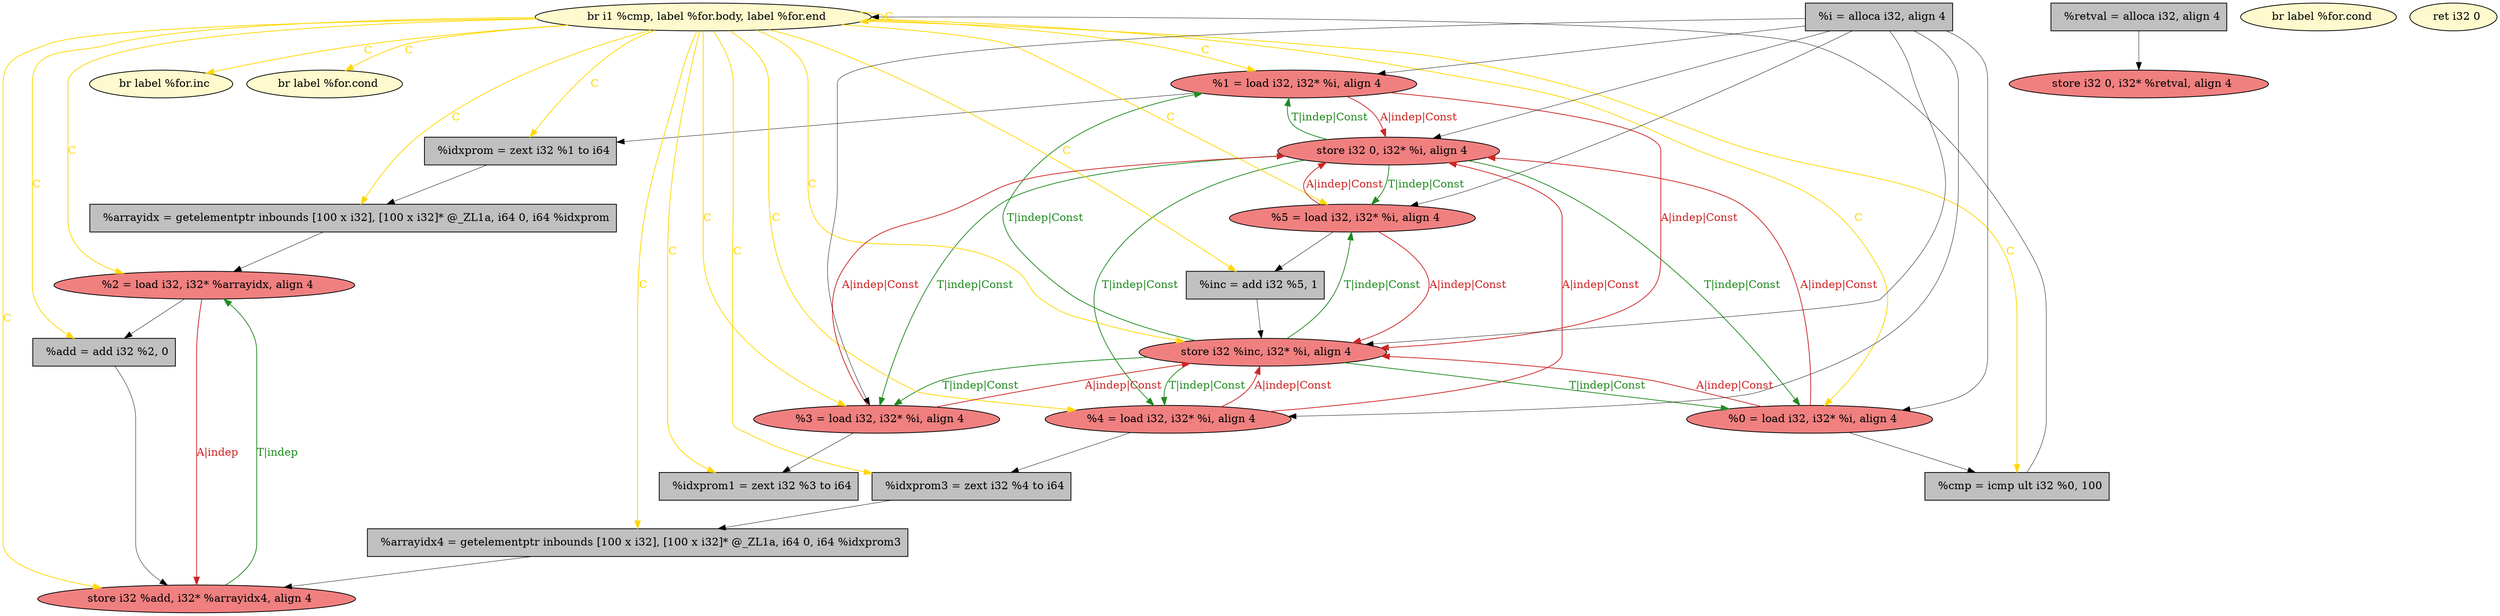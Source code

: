 
digraph G {


node22 [fillcolor=grey,label="  %idxprom = zext i32 %1 to i64",shape=rectangle,style=filled ]
node21 [fillcolor=lightcoral,label="  %1 = load i32, i32* %i, align 4",shape=ellipse,style=filled ]
node20 [fillcolor=lightcoral,label="  %0 = load i32, i32* %i, align 4",shape=ellipse,style=filled ]
node19 [fillcolor=grey,label="  %cmp = icmp ult i32 %0, 100",shape=rectangle,style=filled ]
node18 [fillcolor=lightcoral,label="  store i32 0, i32* %retval, align 4",shape=ellipse,style=filled ]
node17 [fillcolor=lemonchiffon,label="  br label %for.inc",shape=ellipse,style=filled ]
node16 [fillcolor=lightcoral,label="  store i32 0, i32* %i, align 4",shape=ellipse,style=filled ]
node4 [fillcolor=lemonchiffon,label="  br label %for.cond",shape=ellipse,style=filled ]
node8 [fillcolor=grey,label="  %arrayidx4 = getelementptr inbounds [100 x i32], [100 x i32]* @_ZL1a, i64 0, i64 %idxprom3",shape=rectangle,style=filled ]
node15 [fillcolor=lightcoral,label="  store i32 %inc, i32* %i, align 4",shape=ellipse,style=filled ]
node0 [fillcolor=lightcoral,label="  %4 = load i32, i32* %i, align 4",shape=ellipse,style=filled ]
node24 [fillcolor=grey,label="  %idxprom1 = zext i32 %3 to i64",shape=rectangle,style=filled ]
node11 [fillcolor=grey,label="  %inc = add i32 %5, 1",shape=rectangle,style=filled ]
node3 [fillcolor=lemonchiffon,label="  br i1 %cmp, label %for.body, label %for.end",shape=ellipse,style=filled ]
node2 [fillcolor=grey,label="  %add = add i32 %2, 0",shape=rectangle,style=filled ]
node12 [fillcolor=grey,label="  %retval = alloca i32, align 4",shape=rectangle,style=filled ]
node13 [fillcolor=lightcoral,label="  %3 = load i32, i32* %i, align 4",shape=ellipse,style=filled ]
node1 [fillcolor=lemonchiffon,label="  br label %for.cond",shape=ellipse,style=filled ]
node6 [fillcolor=grey,label="  %arrayidx = getelementptr inbounds [100 x i32], [100 x i32]* @_ZL1a, i64 0, i64 %idxprom",shape=rectangle,style=filled ]
node14 [fillcolor=lemonchiffon,label="  ret i32 0",shape=ellipse,style=filled ]
node7 [fillcolor=grey,label="  %i = alloca i32, align 4",shape=rectangle,style=filled ]
node23 [fillcolor=lightcoral,label="  %5 = load i32, i32* %i, align 4",shape=ellipse,style=filled ]
node9 [fillcolor=grey,label="  %idxprom3 = zext i32 %4 to i64",shape=rectangle,style=filled ]
node5 [fillcolor=lightcoral,label="  %2 = load i32, i32* %arrayidx, align 4",shape=ellipse,style=filled ]
node10 [fillcolor=lightcoral,label="  store i32 %add, i32* %arrayidx4, align 4",shape=ellipse,style=filled ]

node15->node20 [style=solid,color=forestgreen,label="T|indep|Const",penwidth=1.0,fontcolor=forestgreen ]
node21->node16 [style=solid,color=firebrick3,label="A|indep|Const",penwidth=1.0,fontcolor=firebrick3 ]
node2->node10 [style=solid,color=black,label="",penwidth=0.5,fontcolor=black ]
node13->node24 [style=solid,color=black,label="",penwidth=0.5,fontcolor=black ]
node16->node20 [style=solid,color=forestgreen,label="T|indep|Const",penwidth=1.0,fontcolor=forestgreen ]
node20->node16 [style=solid,color=firebrick3,label="A|indep|Const",penwidth=1.0,fontcolor=firebrick3 ]
node3->node0 [style=solid,color=gold,label="C",penwidth=1.0,fontcolor=gold ]
node7->node21 [style=solid,color=black,label="",penwidth=0.5,fontcolor=black ]
node20->node19 [style=solid,color=black,label="",penwidth=0.5,fontcolor=black ]
node23->node16 [style=solid,color=firebrick3,label="A|indep|Const",penwidth=1.0,fontcolor=firebrick3 ]
node20->node15 [style=solid,color=firebrick3,label="A|indep|Const",penwidth=1.0,fontcolor=firebrick3 ]
node13->node15 [style=solid,color=firebrick3,label="A|indep|Const",penwidth=1.0,fontcolor=firebrick3 ]
node15->node23 [style=solid,color=forestgreen,label="T|indep|Const",penwidth=1.0,fontcolor=forestgreen ]
node16->node23 [style=solid,color=forestgreen,label="T|indep|Const",penwidth=1.0,fontcolor=forestgreen ]
node3->node17 [style=solid,color=gold,label="C",penwidth=1.0,fontcolor=gold ]
node15->node13 [style=solid,color=forestgreen,label="T|indep|Const",penwidth=1.0,fontcolor=forestgreen ]
node0->node9 [style=solid,color=black,label="",penwidth=0.5,fontcolor=black ]
node16->node13 [style=solid,color=forestgreen,label="T|indep|Const",penwidth=1.0,fontcolor=forestgreen ]
node3->node5 [style=solid,color=gold,label="C",penwidth=1.0,fontcolor=gold ]
node7->node16 [style=solid,color=black,label="",penwidth=0.5,fontcolor=black ]
node3->node13 [style=solid,color=gold,label="C",penwidth=1.0,fontcolor=gold ]
node7->node0 [style=solid,color=black,label="",penwidth=0.5,fontcolor=black ]
node3->node2 [style=solid,color=gold,label="C",penwidth=1.0,fontcolor=gold ]
node3->node6 [style=solid,color=gold,label="C",penwidth=1.0,fontcolor=gold ]
node3->node9 [style=solid,color=gold,label="C",penwidth=1.0,fontcolor=gold ]
node13->node16 [style=solid,color=firebrick3,label="A|indep|Const",penwidth=1.0,fontcolor=firebrick3 ]
node3->node23 [style=solid,color=gold,label="C",penwidth=1.0,fontcolor=gold ]
node3->node24 [style=solid,color=gold,label="C",penwidth=1.0,fontcolor=gold ]
node22->node6 [style=solid,color=black,label="",penwidth=0.5,fontcolor=black ]
node3->node3 [style=solid,color=gold,label="C",penwidth=1.0,fontcolor=gold ]
node19->node3 [style=solid,color=black,label="",penwidth=0.5,fontcolor=black ]
node3->node4 [style=solid,color=gold,label="C",penwidth=1.0,fontcolor=gold ]
node3->node15 [style=solid,color=gold,label="C",penwidth=1.0,fontcolor=gold ]
node3->node10 [style=solid,color=gold,label="C",penwidth=1.0,fontcolor=gold ]
node3->node21 [style=solid,color=gold,label="C",penwidth=1.0,fontcolor=gold ]
node16->node21 [style=solid,color=forestgreen,label="T|indep|Const",penwidth=1.0,fontcolor=forestgreen ]
node21->node15 [style=solid,color=firebrick3,label="A|indep|Const",penwidth=1.0,fontcolor=firebrick3 ]
node7->node23 [style=solid,color=black,label="",penwidth=0.5,fontcolor=black ]
node5->node10 [style=solid,color=firebrick3,label="A|indep",penwidth=1.0,fontcolor=firebrick3 ]
node3->node8 [style=solid,color=gold,label="C",penwidth=1.0,fontcolor=gold ]
node15->node21 [style=solid,color=forestgreen,label="T|indep|Const",penwidth=1.0,fontcolor=forestgreen ]
node23->node15 [style=solid,color=firebrick3,label="A|indep|Const",penwidth=1.0,fontcolor=firebrick3 ]
node6->node5 [style=solid,color=black,label="",penwidth=0.5,fontcolor=black ]
node10->node5 [style=solid,color=forestgreen,label="T|indep",penwidth=1.0,fontcolor=forestgreen ]
node16->node0 [style=solid,color=forestgreen,label="T|indep|Const",penwidth=1.0,fontcolor=forestgreen ]
node0->node16 [style=solid,color=firebrick3,label="A|indep|Const",penwidth=1.0,fontcolor=firebrick3 ]
node3->node22 [style=solid,color=gold,label="C",penwidth=1.0,fontcolor=gold ]
node3->node11 [style=solid,color=gold,label="C",penwidth=1.0,fontcolor=gold ]
node15->node0 [style=solid,color=forestgreen,label="T|indep|Const",penwidth=1.0,fontcolor=forestgreen ]
node7->node13 [style=solid,color=black,label="",penwidth=0.5,fontcolor=black ]
node5->node2 [style=solid,color=black,label="",penwidth=0.5,fontcolor=black ]
node3->node19 [style=solid,color=gold,label="C",penwidth=1.0,fontcolor=gold ]
node7->node20 [style=solid,color=black,label="",penwidth=0.5,fontcolor=black ]
node9->node8 [style=solid,color=black,label="",penwidth=0.5,fontcolor=black ]
node21->node22 [style=solid,color=black,label="",penwidth=0.5,fontcolor=black ]
node12->node18 [style=solid,color=black,label="",penwidth=0.5,fontcolor=black ]
node0->node15 [style=solid,color=firebrick3,label="A|indep|Const",penwidth=1.0,fontcolor=firebrick3 ]
node11->node15 [style=solid,color=black,label="",penwidth=0.5,fontcolor=black ]
node7->node15 [style=solid,color=black,label="",penwidth=0.5,fontcolor=black ]
node3->node20 [style=solid,color=gold,label="C",penwidth=1.0,fontcolor=gold ]
node23->node11 [style=solid,color=black,label="",penwidth=0.5,fontcolor=black ]
node8->node10 [style=solid,color=black,label="",penwidth=0.5,fontcolor=black ]


}
